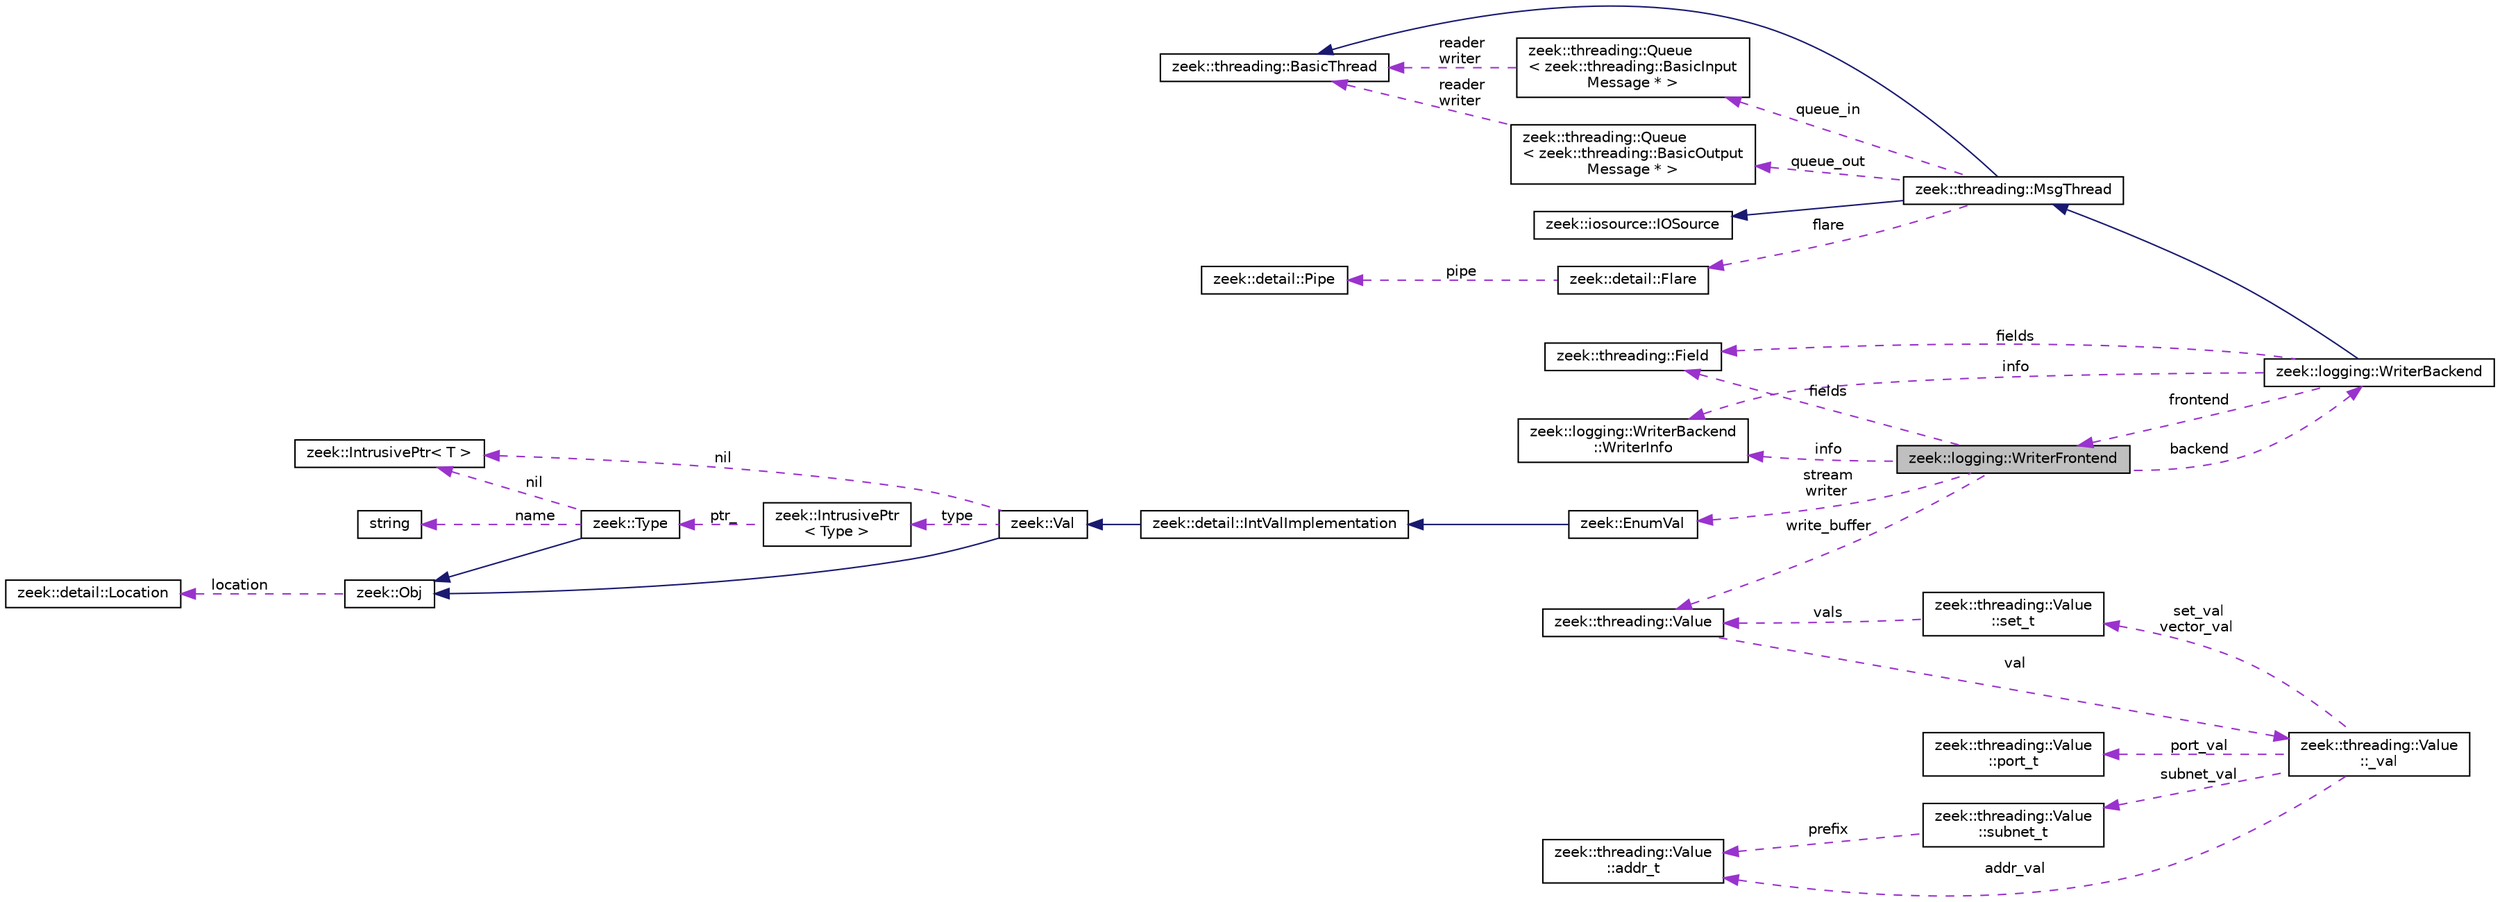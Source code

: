 digraph "zeek::logging::WriterFrontend"
{
 // LATEX_PDF_SIZE
  edge [fontname="Helvetica",fontsize="10",labelfontname="Helvetica",labelfontsize="10"];
  node [fontname="Helvetica",fontsize="10",shape=record];
  rankdir="LR";
  Node1 [label="zeek::logging::WriterFrontend",height=0.2,width=0.4,color="black", fillcolor="grey75", style="filled", fontcolor="black",tooltip=" "];
  Node2 -> Node1 [dir="back",color="darkorchid3",fontsize="10",style="dashed",label=" stream\nwriter" ,fontname="Helvetica"];
  Node2 [label="zeek::EnumVal",height=0.2,width=0.4,color="black", fillcolor="white", style="filled",URL="$dc/da0/classzeek_1_1EnumVal.html",tooltip=" "];
  Node3 -> Node2 [dir="back",color="midnightblue",fontsize="10",style="solid",fontname="Helvetica"];
  Node3 [label="zeek::detail::IntValImplementation",height=0.2,width=0.4,color="black", fillcolor="white", style="filled",URL="$db/d72/classzeek_1_1detail_1_1IntValImplementation.html",tooltip=" "];
  Node4 -> Node3 [dir="back",color="midnightblue",fontsize="10",style="solid",fontname="Helvetica"];
  Node4 [label="zeek::Val",height=0.2,width=0.4,color="black", fillcolor="white", style="filled",URL="$de/d49/classzeek_1_1Val.html",tooltip=" "];
  Node5 -> Node4 [dir="back",color="midnightblue",fontsize="10",style="solid",fontname="Helvetica"];
  Node5 [label="zeek::Obj",height=0.2,width=0.4,color="black", fillcolor="white", style="filled",URL="$dd/df1/classzeek_1_1Obj.html",tooltip=" "];
  Node6 -> Node5 [dir="back",color="darkorchid3",fontsize="10",style="dashed",label=" location" ,fontname="Helvetica"];
  Node6 [label="zeek::detail::Location",height=0.2,width=0.4,color="black", fillcolor="white", style="filled",URL="$d5/d1d/classzeek_1_1detail_1_1Location.html",tooltip=" "];
  Node7 -> Node4 [dir="back",color="darkorchid3",fontsize="10",style="dashed",label=" nil" ,fontname="Helvetica"];
  Node7 [label="zeek::IntrusivePtr\< T \>",height=0.2,width=0.4,color="black", fillcolor="white", style="filled",URL="$d6/dba/classzeek_1_1IntrusivePtr.html",tooltip=" "];
  Node8 -> Node4 [dir="back",color="darkorchid3",fontsize="10",style="dashed",label=" type" ,fontname="Helvetica"];
  Node8 [label="zeek::IntrusivePtr\l\< Type \>",height=0.2,width=0.4,color="black", fillcolor="white", style="filled",URL="$d6/dba/classzeek_1_1IntrusivePtr.html",tooltip=" "];
  Node9 -> Node8 [dir="back",color="darkorchid3",fontsize="10",style="dashed",label=" ptr_" ,fontname="Helvetica"];
  Node9 [label="zeek::Type",height=0.2,width=0.4,color="black", fillcolor="white", style="filled",URL="$d0/d4f/classzeek_1_1Type.html",tooltip=" "];
  Node5 -> Node9 [dir="back",color="midnightblue",fontsize="10",style="solid",fontname="Helvetica"];
  Node7 -> Node9 [dir="back",color="darkorchid3",fontsize="10",style="dashed",label=" nil" ,fontname="Helvetica"];
  Node10 -> Node9 [dir="back",color="darkorchid3",fontsize="10",style="dashed",label=" name" ,fontname="Helvetica"];
  Node10 [label="string",height=0.2,width=0.4,color="black", fillcolor="white", style="filled",tooltip=" "];
  Node11 -> Node1 [dir="back",color="darkorchid3",fontsize="10",style="dashed",label=" backend" ,fontname="Helvetica"];
  Node11 [label="zeek::logging::WriterBackend",height=0.2,width=0.4,color="black", fillcolor="white", style="filled",URL="$dd/d30/classzeek_1_1logging_1_1WriterBackend.html",tooltip=" "];
  Node12 -> Node11 [dir="back",color="midnightblue",fontsize="10",style="solid",fontname="Helvetica"];
  Node12 [label="zeek::threading::MsgThread",height=0.2,width=0.4,color="black", fillcolor="white", style="filled",URL="$d8/d7d/classzeek_1_1threading_1_1MsgThread.html",tooltip=" "];
  Node13 -> Node12 [dir="back",color="midnightblue",fontsize="10",style="solid",fontname="Helvetica"];
  Node13 [label="zeek::threading::BasicThread",height=0.2,width=0.4,color="black", fillcolor="white", style="filled",URL="$d3/dd9/classzeek_1_1threading_1_1BasicThread.html",tooltip=" "];
  Node14 -> Node12 [dir="back",color="midnightblue",fontsize="10",style="solid",fontname="Helvetica"];
  Node14 [label="zeek::iosource::IOSource",height=0.2,width=0.4,color="black", fillcolor="white", style="filled",URL="$da/dea/classzeek_1_1iosource_1_1IOSource.html",tooltip=" "];
  Node15 -> Node12 [dir="back",color="darkorchid3",fontsize="10",style="dashed",label=" queue_in" ,fontname="Helvetica"];
  Node15 [label="zeek::threading::Queue\l\< zeek::threading::BasicInput\lMessage * \>",height=0.2,width=0.4,color="black", fillcolor="white", style="filled",URL="$dd/dd1/classzeek_1_1threading_1_1Queue.html",tooltip=" "];
  Node13 -> Node15 [dir="back",color="darkorchid3",fontsize="10",style="dashed",label=" reader\nwriter" ,fontname="Helvetica"];
  Node16 -> Node12 [dir="back",color="darkorchid3",fontsize="10",style="dashed",label=" queue_out" ,fontname="Helvetica"];
  Node16 [label="zeek::threading::Queue\l\< zeek::threading::BasicOutput\lMessage * \>",height=0.2,width=0.4,color="black", fillcolor="white", style="filled",URL="$dd/dd1/classzeek_1_1threading_1_1Queue.html",tooltip=" "];
  Node13 -> Node16 [dir="back",color="darkorchid3",fontsize="10",style="dashed",label=" reader\nwriter" ,fontname="Helvetica"];
  Node17 -> Node12 [dir="back",color="darkorchid3",fontsize="10",style="dashed",label=" flare" ,fontname="Helvetica"];
  Node17 [label="zeek::detail::Flare",height=0.2,width=0.4,color="black", fillcolor="white", style="filled",URL="$d5/dce/classzeek_1_1detail_1_1Flare.html",tooltip=" "];
  Node18 -> Node17 [dir="back",color="darkorchid3",fontsize="10",style="dashed",label=" pipe" ,fontname="Helvetica"];
  Node18 [label="zeek::detail::Pipe",height=0.2,width=0.4,color="black", fillcolor="white", style="filled",URL="$de/dd5/classzeek_1_1detail_1_1Pipe.html",tooltip=" "];
  Node1 -> Node11 [dir="back",color="darkorchid3",fontsize="10",style="dashed",label=" frontend" ,fontname="Helvetica"];
  Node19 -> Node11 [dir="back",color="darkorchid3",fontsize="10",style="dashed",label=" info" ,fontname="Helvetica"];
  Node19 [label="zeek::logging::WriterBackend\l::WriterInfo",height=0.2,width=0.4,color="black", fillcolor="white", style="filled",URL="$d5/db9/structzeek_1_1logging_1_1WriterBackend_1_1WriterInfo.html",tooltip=" "];
  Node20 -> Node11 [dir="back",color="darkorchid3",fontsize="10",style="dashed",label=" fields" ,fontname="Helvetica"];
  Node20 [label="zeek::threading::Field",height=0.2,width=0.4,color="black", fillcolor="white", style="filled",URL="$d8/d69/structzeek_1_1threading_1_1Field.html",tooltip=" "];
  Node19 -> Node1 [dir="back",color="darkorchid3",fontsize="10",style="dashed",label=" info" ,fontname="Helvetica"];
  Node20 -> Node1 [dir="back",color="darkorchid3",fontsize="10",style="dashed",label=" fields" ,fontname="Helvetica"];
  Node21 -> Node1 [dir="back",color="darkorchid3",fontsize="10",style="dashed",label=" write_buffer" ,fontname="Helvetica"];
  Node21 [label="zeek::threading::Value",height=0.2,width=0.4,color="black", fillcolor="white", style="filled",URL="$da/d45/structzeek_1_1threading_1_1Value.html",tooltip=" "];
  Node22 -> Node21 [dir="back",color="darkorchid3",fontsize="10",style="dashed",label=" val" ,fontname="Helvetica"];
  Node22 [label="zeek::threading::Value\l::_val",height=0.2,width=0.4,color="black", fillcolor="white", style="filled",URL="$df/d0e/unionzeek_1_1threading_1_1Value_1_1__val.html",tooltip=" "];
  Node23 -> Node22 [dir="back",color="darkorchid3",fontsize="10",style="dashed",label=" port_val" ,fontname="Helvetica"];
  Node23 [label="zeek::threading::Value\l::port_t",height=0.2,width=0.4,color="black", fillcolor="white", style="filled",URL="$da/d45/structzeek_1_1threading_1_1Value.html#d1/d2d/structzeek_1_1threading_1_1Value_1_1port__t",tooltip=" "];
  Node24 -> Node22 [dir="back",color="darkorchid3",fontsize="10",style="dashed",label=" set_val\nvector_val" ,fontname="Helvetica"];
  Node24 [label="zeek::threading::Value\l::set_t",height=0.2,width=0.4,color="black", fillcolor="white", style="filled",URL="$da/d45/structzeek_1_1threading_1_1Value.html#d0/d39/structzeek_1_1threading_1_1Value_1_1set__t",tooltip="False for optional record fields that are not set."];
  Node21 -> Node24 [dir="back",color="darkorchid3",fontsize="10",style="dashed",label=" vals" ,fontname="Helvetica"];
  Node25 -> Node22 [dir="back",color="darkorchid3",fontsize="10",style="dashed",label=" addr_val" ,fontname="Helvetica"];
  Node25 [label="zeek::threading::Value\l::addr_t",height=0.2,width=0.4,color="black", fillcolor="white", style="filled",URL="$da/d45/structzeek_1_1threading_1_1Value.html#df/dcd/structzeek_1_1threading_1_1Value_1_1addr__t",tooltip=" "];
  Node26 -> Node22 [dir="back",color="darkorchid3",fontsize="10",style="dashed",label=" subnet_val" ,fontname="Helvetica"];
  Node26 [label="zeek::threading::Value\l::subnet_t",height=0.2,width=0.4,color="black", fillcolor="white", style="filled",URL="$da/d45/structzeek_1_1threading_1_1Value.html#dd/d8c/structzeek_1_1threading_1_1Value_1_1subnet__t",tooltip=" "];
  Node25 -> Node26 [dir="back",color="darkorchid3",fontsize="10",style="dashed",label=" prefix" ,fontname="Helvetica"];
}
